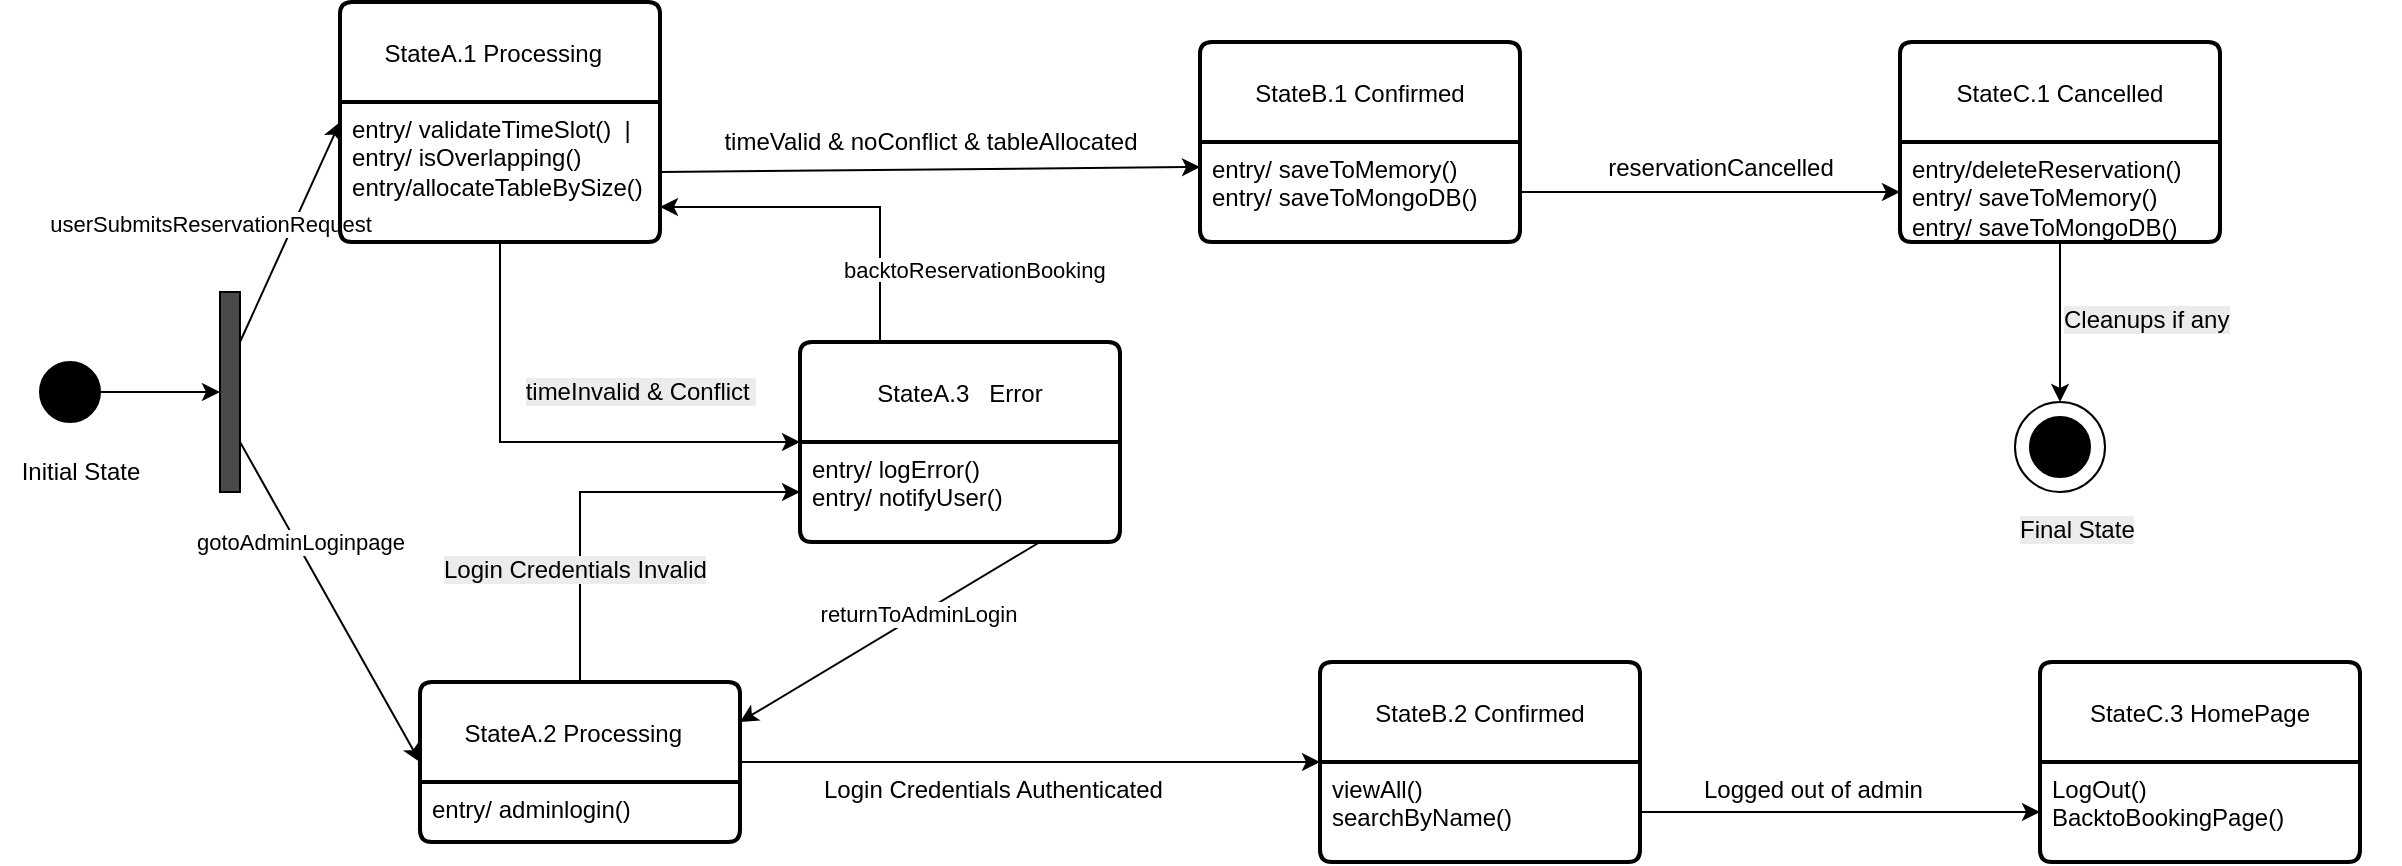 <mxfile version="26.2.14">
  <diagram name="Page-1" id="Uywifpc0COhW7WBC4VhJ">
    <mxGraphModel dx="1292" dy="816" grid="1" gridSize="10" guides="1" tooltips="1" connect="1" arrows="1" fold="1" page="1" pageScale="1" pageWidth="850" pageHeight="1100" math="0" shadow="0">
      <root>
        <mxCell id="0" />
        <mxCell id="1" parent="0" />
        <mxCell id="k9Bzp2234azyIfwSC0rA-10" style="edgeStyle=orthogonalEdgeStyle;rounded=0;orthogonalLoop=1;jettySize=auto;html=1;exitX=1;exitY=0.5;exitDx=0;exitDy=0;entryX=0.5;entryY=1;entryDx=0;entryDy=0;" edge="1" parent="1" source="k9Bzp2234azyIfwSC0rA-1" target="k9Bzp2234azyIfwSC0rA-4">
          <mxGeometry relative="1" as="geometry" />
        </mxCell>
        <mxCell id="k9Bzp2234azyIfwSC0rA-1" value="" style="ellipse;whiteSpace=wrap;html=1;aspect=fixed;strokeColor=default;fillColor=#000000;" vertex="1" parent="1">
          <mxGeometry x="90" y="260" width="30" height="30" as="geometry" />
        </mxCell>
        <mxCell id="k9Bzp2234azyIfwSC0rA-2" value="Initial State" style="text;html=1;align=center;verticalAlign=middle;resizable=0;points=[];autosize=1;strokeColor=none;fillColor=none;" vertex="1" parent="1">
          <mxGeometry x="70" y="300" width="80" height="30" as="geometry" />
        </mxCell>
        <mxCell id="k9Bzp2234azyIfwSC0rA-11" style="rounded=0;orthogonalLoop=1;jettySize=auto;html=1;exitX=0.25;exitY=0;exitDx=0;exitDy=0;entryX=0;entryY=0.5;entryDx=0;entryDy=0;" edge="1" parent="1" source="k9Bzp2234azyIfwSC0rA-4" target="k9Bzp2234azyIfwSC0rA-6">
          <mxGeometry relative="1" as="geometry" />
        </mxCell>
        <mxCell id="k9Bzp2234azyIfwSC0rA-13" value="userSubmitsReservationRequest" style="edgeLabel;html=1;align=center;verticalAlign=middle;resizable=0;points=[];" vertex="1" connectable="0" parent="k9Bzp2234azyIfwSC0rA-11">
          <mxGeometry x="-0.26" y="2" relative="1" as="geometry">
            <mxPoint x="-32" y="-18" as="offset" />
          </mxGeometry>
        </mxCell>
        <mxCell id="k9Bzp2234azyIfwSC0rA-12" style="rounded=0;orthogonalLoop=1;jettySize=auto;html=1;exitX=0.75;exitY=0;exitDx=0;exitDy=0;entryX=0;entryY=0.5;entryDx=0;entryDy=0;" edge="1" parent="1" source="k9Bzp2234azyIfwSC0rA-4" target="k9Bzp2234azyIfwSC0rA-8">
          <mxGeometry relative="1" as="geometry" />
        </mxCell>
        <mxCell id="k9Bzp2234azyIfwSC0rA-4" value="" style="rounded=0;whiteSpace=wrap;html=1;direction=south;fillColor=light-dark(#4b4949, #ededed);" vertex="1" parent="1">
          <mxGeometry x="180" y="225" width="10" height="100" as="geometry" />
        </mxCell>
        <mxCell id="k9Bzp2234azyIfwSC0rA-6" value="&lt;span style=&quot;font-size: 12px;&quot;&gt;StateA.1 Processing&amp;nbsp;&amp;nbsp;&lt;/span&gt;" style="swimlane;childLayout=stackLayout;horizontal=1;startSize=50;horizontalStack=0;rounded=1;fontSize=14;fontStyle=0;strokeWidth=2;resizeParent=0;resizeLast=1;shadow=0;dashed=0;align=center;arcSize=4;whiteSpace=wrap;html=1;" vertex="1" parent="1">
          <mxGeometry x="240" y="80" width="160" height="120" as="geometry" />
        </mxCell>
        <mxCell id="k9Bzp2234azyIfwSC0rA-7" value="&lt;div&gt;entry/ validateTimeSlot()&amp;nbsp; |&lt;/div&gt;&lt;div&gt;entry/ isOverlapping()&amp;nbsp; &amp;nbsp; e&lt;span style=&quot;background-color: transparent; color: light-dark(rgb(0, 0, 0), rgb(255, 255, 255));&quot;&gt;ntry/allocateTableBySize()&amp;nbsp;&lt;/span&gt;&lt;/div&gt;" style="align=left;strokeColor=none;fillColor=none;spacingLeft=4;spacingRight=4;fontSize=12;verticalAlign=top;resizable=0;rotatable=0;part=1;html=1;whiteSpace=wrap;" vertex="1" parent="k9Bzp2234azyIfwSC0rA-6">
          <mxGeometry y="50" width="160" height="70" as="geometry" />
        </mxCell>
        <mxCell id="k9Bzp2234azyIfwSC0rA-25" style="rounded=0;orthogonalLoop=1;jettySize=auto;html=1;exitX=1;exitY=0.5;exitDx=0;exitDy=0;entryX=0;entryY=0;entryDx=0;entryDy=0;" edge="1" parent="1" source="k9Bzp2234azyIfwSC0rA-8" target="k9Bzp2234azyIfwSC0rA-18">
          <mxGeometry relative="1" as="geometry" />
        </mxCell>
        <mxCell id="k9Bzp2234azyIfwSC0rA-38" style="edgeStyle=orthogonalEdgeStyle;rounded=0;orthogonalLoop=1;jettySize=auto;html=1;exitX=0.5;exitY=0;exitDx=0;exitDy=0;entryX=0;entryY=0.5;entryDx=0;entryDy=0;" edge="1" parent="1" source="k9Bzp2234azyIfwSC0rA-8" target="k9Bzp2234azyIfwSC0rA-33">
          <mxGeometry relative="1" as="geometry" />
        </mxCell>
        <mxCell id="k9Bzp2234azyIfwSC0rA-8" value="&lt;span style=&quot;font-size: 12px;&quot;&gt;StateA.2 Processing&amp;nbsp;&amp;nbsp;&lt;/span&gt;" style="swimlane;childLayout=stackLayout;horizontal=1;startSize=50;horizontalStack=0;rounded=1;fontSize=14;fontStyle=0;strokeWidth=2;resizeParent=0;resizeLast=1;shadow=0;dashed=0;align=center;arcSize=4;whiteSpace=wrap;html=1;" vertex="1" parent="1">
          <mxGeometry x="280" y="420" width="160" height="80" as="geometry" />
        </mxCell>
        <mxCell id="k9Bzp2234azyIfwSC0rA-9" value="&lt;div&gt;entry/ adminlogin()&lt;/div&gt;" style="align=left;strokeColor=none;fillColor=none;spacingLeft=4;spacingRight=4;fontSize=12;verticalAlign=top;resizable=0;rotatable=0;part=1;html=1;whiteSpace=wrap;" vertex="1" parent="k9Bzp2234azyIfwSC0rA-8">
          <mxGeometry y="50" width="160" height="30" as="geometry" />
        </mxCell>
        <mxCell id="k9Bzp2234azyIfwSC0rA-14" value="gotoAdminLoginpage" style="edgeLabel;html=1;align=center;verticalAlign=middle;resizable=0;points=[];" vertex="1" connectable="0" parent="1">
          <mxGeometry x="220.004" y="350.004" as="geometry" />
        </mxCell>
        <mxCell id="k9Bzp2234azyIfwSC0rA-15" value="&lt;span style=&quot;font-size: 12px;&quot;&gt;StateB.1&amp;nbsp;Confirmed&lt;/span&gt;" style="swimlane;childLayout=stackLayout;horizontal=1;startSize=50;horizontalStack=0;rounded=1;fontSize=14;fontStyle=0;strokeWidth=2;resizeParent=0;resizeLast=1;shadow=0;dashed=0;align=center;arcSize=4;whiteSpace=wrap;html=1;" vertex="1" parent="1">
          <mxGeometry x="670" y="100" width="160" height="100" as="geometry" />
        </mxCell>
        <mxCell id="k9Bzp2234azyIfwSC0rA-16" value="&lt;div&gt;entry/ saveToMemory()&amp;nbsp;&lt;/div&gt;&lt;div&gt;entry/ saveToMongoDB()&lt;/div&gt;" style="align=left;strokeColor=none;fillColor=none;spacingLeft=4;spacingRight=4;fontSize=12;verticalAlign=top;resizable=0;rotatable=0;part=1;html=1;whiteSpace=wrap;" vertex="1" parent="k9Bzp2234azyIfwSC0rA-15">
          <mxGeometry y="50" width="160" height="50" as="geometry" />
        </mxCell>
        <mxCell id="k9Bzp2234azyIfwSC0rA-17" value="&lt;span style=&quot;font-size: 12px;&quot;&gt;StateB.2 Confirmed&lt;/span&gt;" style="swimlane;childLayout=stackLayout;horizontal=1;startSize=50;horizontalStack=0;rounded=1;fontSize=14;fontStyle=0;strokeWidth=2;resizeParent=0;resizeLast=1;shadow=0;dashed=0;align=center;arcSize=4;whiteSpace=wrap;html=1;" vertex="1" parent="1">
          <mxGeometry x="730" y="410" width="160" height="100" as="geometry" />
        </mxCell>
        <mxCell id="k9Bzp2234azyIfwSC0rA-18" value="viewAll()&lt;div&gt;searchByName()&lt;/div&gt;" style="align=left;strokeColor=none;fillColor=none;spacingLeft=4;spacingRight=4;fontSize=12;verticalAlign=top;resizable=0;rotatable=0;part=1;html=1;whiteSpace=wrap;" vertex="1" parent="k9Bzp2234azyIfwSC0rA-17">
          <mxGeometry y="50" width="160" height="50" as="geometry" />
        </mxCell>
        <mxCell id="k9Bzp2234azyIfwSC0rA-19" style="rounded=0;orthogonalLoop=1;jettySize=auto;html=1;exitX=1;exitY=0.5;exitDx=0;exitDy=0;entryX=0;entryY=0.25;entryDx=0;entryDy=0;" edge="1" parent="1" source="k9Bzp2234azyIfwSC0rA-7" target="k9Bzp2234azyIfwSC0rA-16">
          <mxGeometry relative="1" as="geometry" />
        </mxCell>
        <mxCell id="k9Bzp2234azyIfwSC0rA-20" value="timeValid &amp;amp; noConflict &amp;amp; tableAllocated" style="text;html=1;align=center;verticalAlign=middle;resizable=0;points=[];autosize=1;strokeColor=none;fillColor=none;" vertex="1" parent="1">
          <mxGeometry x="420" y="135" width="230" height="30" as="geometry" />
        </mxCell>
        <mxCell id="k9Bzp2234azyIfwSC0rA-21" value="&lt;span style=&quot;font-size: 12px;&quot;&gt;StateC.1&amp;nbsp;Cancelled&lt;/span&gt;" style="swimlane;childLayout=stackLayout;horizontal=1;startSize=50;horizontalStack=0;rounded=1;fontSize=14;fontStyle=0;strokeWidth=2;resizeParent=0;resizeLast=1;shadow=0;dashed=0;align=center;arcSize=4;whiteSpace=wrap;html=1;" vertex="1" parent="1">
          <mxGeometry x="1020" y="100" width="160" height="100" as="geometry" />
        </mxCell>
        <mxCell id="k9Bzp2234azyIfwSC0rA-22" value="&lt;div&gt;entry/deleteReservation()&lt;/div&gt;&lt;div&gt;entry/ saveToMemory()&amp;nbsp;&lt;/div&gt;&lt;div&gt;entry/ saveToMongoDB()&lt;/div&gt;" style="align=left;strokeColor=none;fillColor=none;spacingLeft=4;spacingRight=4;fontSize=12;verticalAlign=top;resizable=0;rotatable=0;part=1;html=1;whiteSpace=wrap;" vertex="1" parent="k9Bzp2234azyIfwSC0rA-21">
          <mxGeometry y="50" width="160" height="50" as="geometry" />
        </mxCell>
        <mxCell id="k9Bzp2234azyIfwSC0rA-23" style="edgeStyle=orthogonalEdgeStyle;rounded=0;orthogonalLoop=1;jettySize=auto;html=1;exitX=1;exitY=0.5;exitDx=0;exitDy=0;entryX=0;entryY=0.5;entryDx=0;entryDy=0;" edge="1" parent="1" source="k9Bzp2234azyIfwSC0rA-16" target="k9Bzp2234azyIfwSC0rA-22">
          <mxGeometry relative="1" as="geometry" />
        </mxCell>
        <mxCell id="k9Bzp2234azyIfwSC0rA-24" value="reservationCancelled" style="text;html=1;align=center;verticalAlign=middle;resizable=0;points=[];autosize=1;strokeColor=none;fillColor=none;" vertex="1" parent="1">
          <mxGeometry x="860" y="148" width="140" height="30" as="geometry" />
        </mxCell>
        <mxCell id="k9Bzp2234azyIfwSC0rA-26" value="Login Credentials Authenticated" style="text;whiteSpace=wrap;html=1;" vertex="1" parent="1">
          <mxGeometry x="480" y="460" width="240" height="40" as="geometry" />
        </mxCell>
        <mxCell id="k9Bzp2234azyIfwSC0rA-28" value="&lt;span style=&quot;font-size: 12px;&quot;&gt;StateC.3 HomePage&lt;/span&gt;" style="swimlane;childLayout=stackLayout;horizontal=1;startSize=50;horizontalStack=0;rounded=1;fontSize=14;fontStyle=0;strokeWidth=2;resizeParent=0;resizeLast=1;shadow=0;dashed=0;align=center;arcSize=4;whiteSpace=wrap;html=1;" vertex="1" parent="1">
          <mxGeometry x="1090" y="410" width="160" height="100" as="geometry" />
        </mxCell>
        <mxCell id="k9Bzp2234azyIfwSC0rA-29" value="LogOut()&lt;div&gt;BacktoBookingPage()&lt;/div&gt;" style="align=left;strokeColor=none;fillColor=none;spacingLeft=4;spacingRight=4;fontSize=12;verticalAlign=top;resizable=0;rotatable=0;part=1;html=1;whiteSpace=wrap;" vertex="1" parent="k9Bzp2234azyIfwSC0rA-28">
          <mxGeometry y="50" width="160" height="50" as="geometry" />
        </mxCell>
        <mxCell id="k9Bzp2234azyIfwSC0rA-30" style="edgeStyle=orthogonalEdgeStyle;rounded=0;orthogonalLoop=1;jettySize=auto;html=1;exitX=1;exitY=0.5;exitDx=0;exitDy=0;entryX=0;entryY=0.5;entryDx=0;entryDy=0;" edge="1" parent="1" source="k9Bzp2234azyIfwSC0rA-18" target="k9Bzp2234azyIfwSC0rA-29">
          <mxGeometry relative="1" as="geometry" />
        </mxCell>
        <mxCell id="k9Bzp2234azyIfwSC0rA-31" value="Logged out of admin&lt;div&gt;&lt;br&gt;&lt;/div&gt;" style="text;whiteSpace=wrap;html=1;" vertex="1" parent="1">
          <mxGeometry x="920" y="460" width="200" height="40" as="geometry" />
        </mxCell>
        <mxCell id="k9Bzp2234azyIfwSC0rA-50" style="edgeStyle=orthogonalEdgeStyle;rounded=0;orthogonalLoop=1;jettySize=auto;html=1;exitX=0.25;exitY=0;exitDx=0;exitDy=0;entryX=1;entryY=0.75;entryDx=0;entryDy=0;" edge="1" parent="1" source="k9Bzp2234azyIfwSC0rA-32" target="k9Bzp2234azyIfwSC0rA-7">
          <mxGeometry relative="1" as="geometry" />
        </mxCell>
        <mxCell id="k9Bzp2234azyIfwSC0rA-32" value="&lt;span style=&quot;font-size: 12px;&quot;&gt;StateA.3&amp;nbsp; &amp;nbsp;Error&lt;/span&gt;" style="swimlane;childLayout=stackLayout;horizontal=1;startSize=50;horizontalStack=0;rounded=1;fontSize=14;fontStyle=0;strokeWidth=2;resizeParent=0;resizeLast=1;shadow=0;dashed=0;align=center;arcSize=4;whiteSpace=wrap;html=1;" vertex="1" parent="1">
          <mxGeometry x="470" y="250" width="160" height="100" as="geometry" />
        </mxCell>
        <mxCell id="k9Bzp2234azyIfwSC0rA-33" value="&lt;div&gt;entry/ logError()&amp;nbsp; &amp;nbsp;&amp;nbsp;&lt;/div&gt;&lt;div&gt;&lt;span style=&quot;background-color: transparent; color: light-dark(rgb(0, 0, 0), rgb(255, 255, 255));&quot;&gt;entry/ notifyUser()&lt;/span&gt;&lt;/div&gt;" style="align=left;strokeColor=none;fillColor=none;spacingLeft=4;spacingRight=4;fontSize=12;verticalAlign=top;resizable=0;rotatable=0;part=1;html=1;whiteSpace=wrap;" vertex="1" parent="k9Bzp2234azyIfwSC0rA-32">
          <mxGeometry y="50" width="160" height="50" as="geometry" />
        </mxCell>
        <mxCell id="k9Bzp2234azyIfwSC0rA-34" style="edgeStyle=orthogonalEdgeStyle;rounded=0;orthogonalLoop=1;jettySize=auto;html=1;exitX=0.5;exitY=1;exitDx=0;exitDy=0;entryX=0;entryY=0.5;entryDx=0;entryDy=0;" edge="1" parent="1" source="k9Bzp2234azyIfwSC0rA-7" target="k9Bzp2234azyIfwSC0rA-32">
          <mxGeometry relative="1" as="geometry" />
        </mxCell>
        <mxCell id="k9Bzp2234azyIfwSC0rA-35" value="&lt;span style=&quot;font-size: 12px; background-color: rgb(236, 236, 236);&quot;&gt;timeInvalid &amp;amp; Conflict&amp;nbsp;&lt;/span&gt;" style="edgeLabel;html=1;align=center;verticalAlign=middle;resizable=0;points=[];" vertex="1" connectable="0" parent="k9Bzp2234azyIfwSC0rA-34">
          <mxGeometry x="0.085" y="5" relative="1" as="geometry">
            <mxPoint x="34" y="-20" as="offset" />
          </mxGeometry>
        </mxCell>
        <mxCell id="k9Bzp2234azyIfwSC0rA-39" value="&lt;span style=&quot;color: rgb(0, 0, 0); font-family: Helvetica; font-size: 12px; font-style: normal; font-variant-ligatures: normal; font-variant-caps: normal; font-weight: 400; letter-spacing: normal; orphans: 2; text-align: left; text-indent: 0px; text-transform: none; widows: 2; word-spacing: 0px; -webkit-text-stroke-width: 0px; white-space: normal; background-color: rgb(236, 236, 236); text-decoration-thickness: initial; text-decoration-style: initial; text-decoration-color: initial; float: none; display: inline !important;&quot;&gt;Login Credentials Invalid&lt;/span&gt;" style="text;whiteSpace=wrap;html=1;" vertex="1" parent="1">
          <mxGeometry x="290" y="350" width="200" height="40" as="geometry" />
        </mxCell>
        <mxCell id="k9Bzp2234azyIfwSC0rA-43" style="rounded=0;orthogonalLoop=1;jettySize=auto;html=1;exitX=0.75;exitY=1;exitDx=0;exitDy=0;entryX=1;entryY=0.25;entryDx=0;entryDy=0;" edge="1" parent="1" source="k9Bzp2234azyIfwSC0rA-33" target="k9Bzp2234azyIfwSC0rA-8">
          <mxGeometry relative="1" as="geometry" />
        </mxCell>
        <mxCell id="k9Bzp2234azyIfwSC0rA-44" value="returnToAdminLogin" style="edgeLabel;html=1;align=center;verticalAlign=middle;resizable=0;points=[];" vertex="1" connectable="0" parent="k9Bzp2234azyIfwSC0rA-43">
          <mxGeometry x="-0.193" y="-1" relative="1" as="geometry">
            <mxPoint as="offset" />
          </mxGeometry>
        </mxCell>
        <mxCell id="k9Bzp2234azyIfwSC0rA-45" style="edgeStyle=orthogonalEdgeStyle;rounded=0;orthogonalLoop=1;jettySize=auto;html=1;exitX=0.5;exitY=1;exitDx=0;exitDy=0;" edge="1" parent="1" source="k9Bzp2234azyIfwSC0rA-22">
          <mxGeometry relative="1" as="geometry">
            <mxPoint x="1100" y="280" as="targetPoint" />
          </mxGeometry>
        </mxCell>
        <mxCell id="k9Bzp2234azyIfwSC0rA-46" value="&lt;span style=&quot;color: rgb(0, 0, 0); font-family: Helvetica; font-size: 12px; font-style: normal; font-variant-ligatures: normal; font-variant-caps: normal; font-weight: 400; letter-spacing: normal; orphans: 2; text-align: center; text-indent: 0px; text-transform: none; widows: 2; word-spacing: 0px; -webkit-text-stroke-width: 0px; white-space: nowrap; background-color: rgb(236, 236, 236); text-decoration-thickness: initial; text-decoration-style: initial; text-decoration-color: initial; float: none; display: inline !important;&quot;&gt;Cleanups if any&lt;/span&gt;&lt;div&gt;&lt;span style=&quot;color: rgb(0, 0, 0); font-family: Helvetica; font-size: 12px; font-style: normal; font-variant-ligatures: normal; font-variant-caps: normal; font-weight: 400; letter-spacing: normal; orphans: 2; text-align: center; text-indent: 0px; text-transform: none; widows: 2; word-spacing: 0px; -webkit-text-stroke-width: 0px; white-space: nowrap; background-color: rgb(236, 236, 236); text-decoration-thickness: initial; text-decoration-style: initial; text-decoration-color: initial; float: none; display: inline !important;&quot;&gt;&lt;br&gt;&lt;/span&gt;&lt;/div&gt;" style="text;whiteSpace=wrap;html=1;" vertex="1" parent="1">
          <mxGeometry x="1100" y="225" width="170" height="40" as="geometry" />
        </mxCell>
        <mxCell id="k9Bzp2234azyIfwSC0rA-47" value="" style="ellipse;whiteSpace=wrap;html=1;aspect=fixed;strokeColor=default;fillColor=#000000;" vertex="1" parent="1">
          <mxGeometry x="1085" y="287.5" width="30" height="30" as="geometry" />
        </mxCell>
        <mxCell id="k9Bzp2234azyIfwSC0rA-48" value="" style="ellipse;whiteSpace=wrap;html=1;aspect=fixed;strokeColor=default;fillColor=none;" vertex="1" parent="1">
          <mxGeometry x="1077.5" y="280" width="45" height="45" as="geometry" />
        </mxCell>
        <mxCell id="k9Bzp2234azyIfwSC0rA-51" value="&lt;span style=&quot;color: rgb(0, 0, 0); font-family: Helvetica; font-size: 11px; font-style: normal; font-variant-ligatures: normal; font-variant-caps: normal; font-weight: 400; letter-spacing: normal; orphans: 2; text-align: center; text-indent: 0px; text-transform: none; widows: 2; word-spacing: 0px; -webkit-text-stroke-width: 0px; white-space: nowrap; background-color: rgb(255, 255, 255); text-decoration-thickness: initial; text-decoration-style: initial; text-decoration-color: initial; float: none; display: inline !important;&quot;&gt;backtoReservationBooking&lt;/span&gt;" style="text;whiteSpace=wrap;html=1;" vertex="1" parent="1">
          <mxGeometry x="490" y="200" width="130" height="40" as="geometry" />
        </mxCell>
        <mxCell id="k9Bzp2234azyIfwSC0rA-54" value="&lt;span style=&quot;forced-color-adjust: none; color: rgb(0, 0, 0); font-family: Helvetica; font-size: 12px; font-style: normal; font-variant-ligatures: normal; font-variant-caps: normal; font-weight: 400; letter-spacing: normal; orphans: 2; text-indent: 0px; text-transform: none; widows: 2; word-spacing: 0px; -webkit-text-stroke-width: 0px; white-space: nowrap; text-decoration-thickness: initial; text-decoration-style: initial; text-decoration-color: initial; text-align: center; background-color: rgb(236, 236, 236); float: none; display: inline !important;&quot;&gt;Final State&lt;/span&gt;" style="text;whiteSpace=wrap;html=1;" vertex="1" parent="1">
          <mxGeometry x="1077.5" y="330" width="120" height="40" as="geometry" />
        </mxCell>
      </root>
    </mxGraphModel>
  </diagram>
</mxfile>
